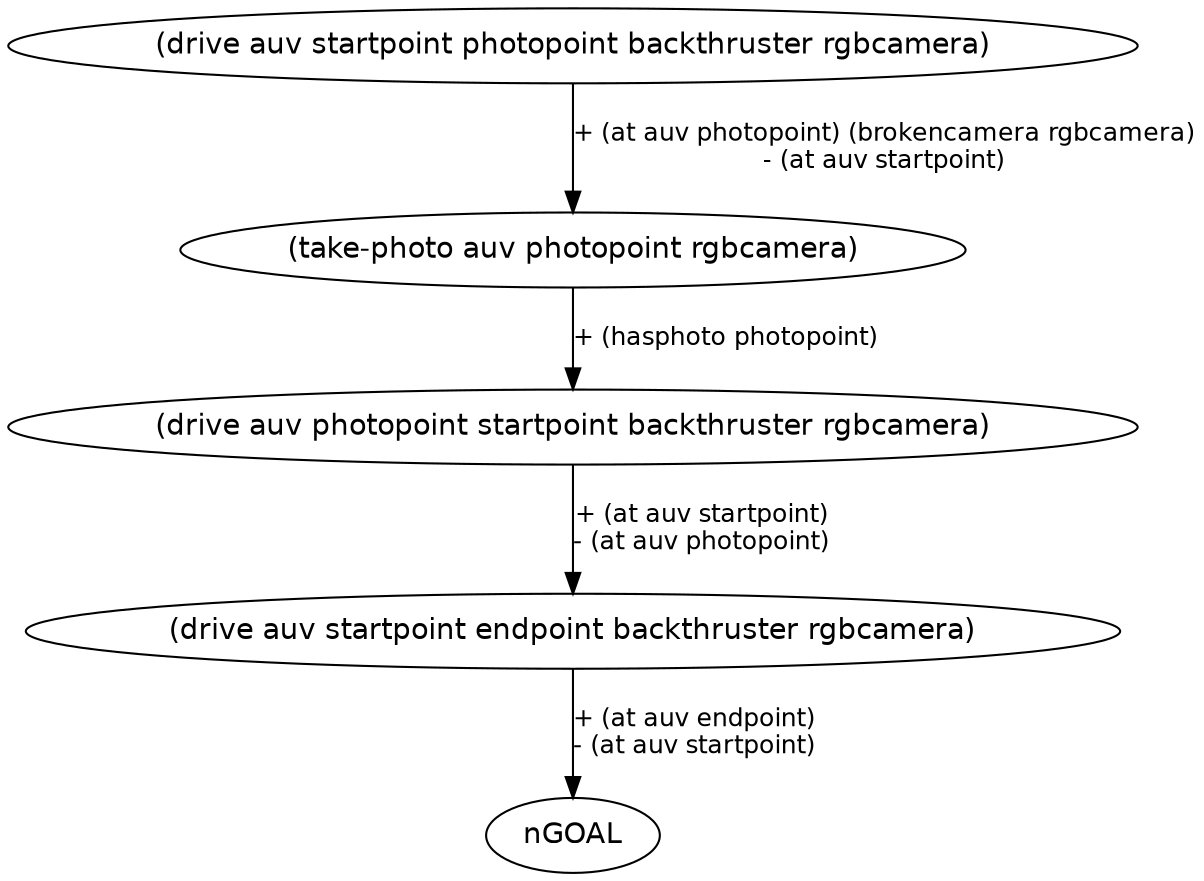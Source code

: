 digraph Struc {
 graph [fontname = "helvetica"];
 node [fontname = "helvetica"];
 edge [fontname = "helvetica"];
 node [shape=ellipse];
 packMode="graph";
 n0 [label="(drive auv startpoint photopoint backthruster rgbcamera)"];
 n0->n2 [fontsize=12, label="+ (at auv photopoint) (brokencamera rgbcamera)\n- (at auv startpoint)"];
 n2 [label="(take-photo auv photopoint rgbcamera)"];
 n2->n4 [fontsize=12, label="+ (hasphoto photopoint)"];
 n4 [label="(drive auv photopoint startpoint backthruster rgbcamera)"];
 n4->n6 [fontsize=12, label="+ (at auv startpoint)\n- (at auv photopoint)"];
 n6 [label="(drive auv startpoint endpoint backthruster rgbcamera)"];
 n6->nGOAL [fontsize=12, label="+ (at auv endpoint)\n- (at auv startpoint)"];
}